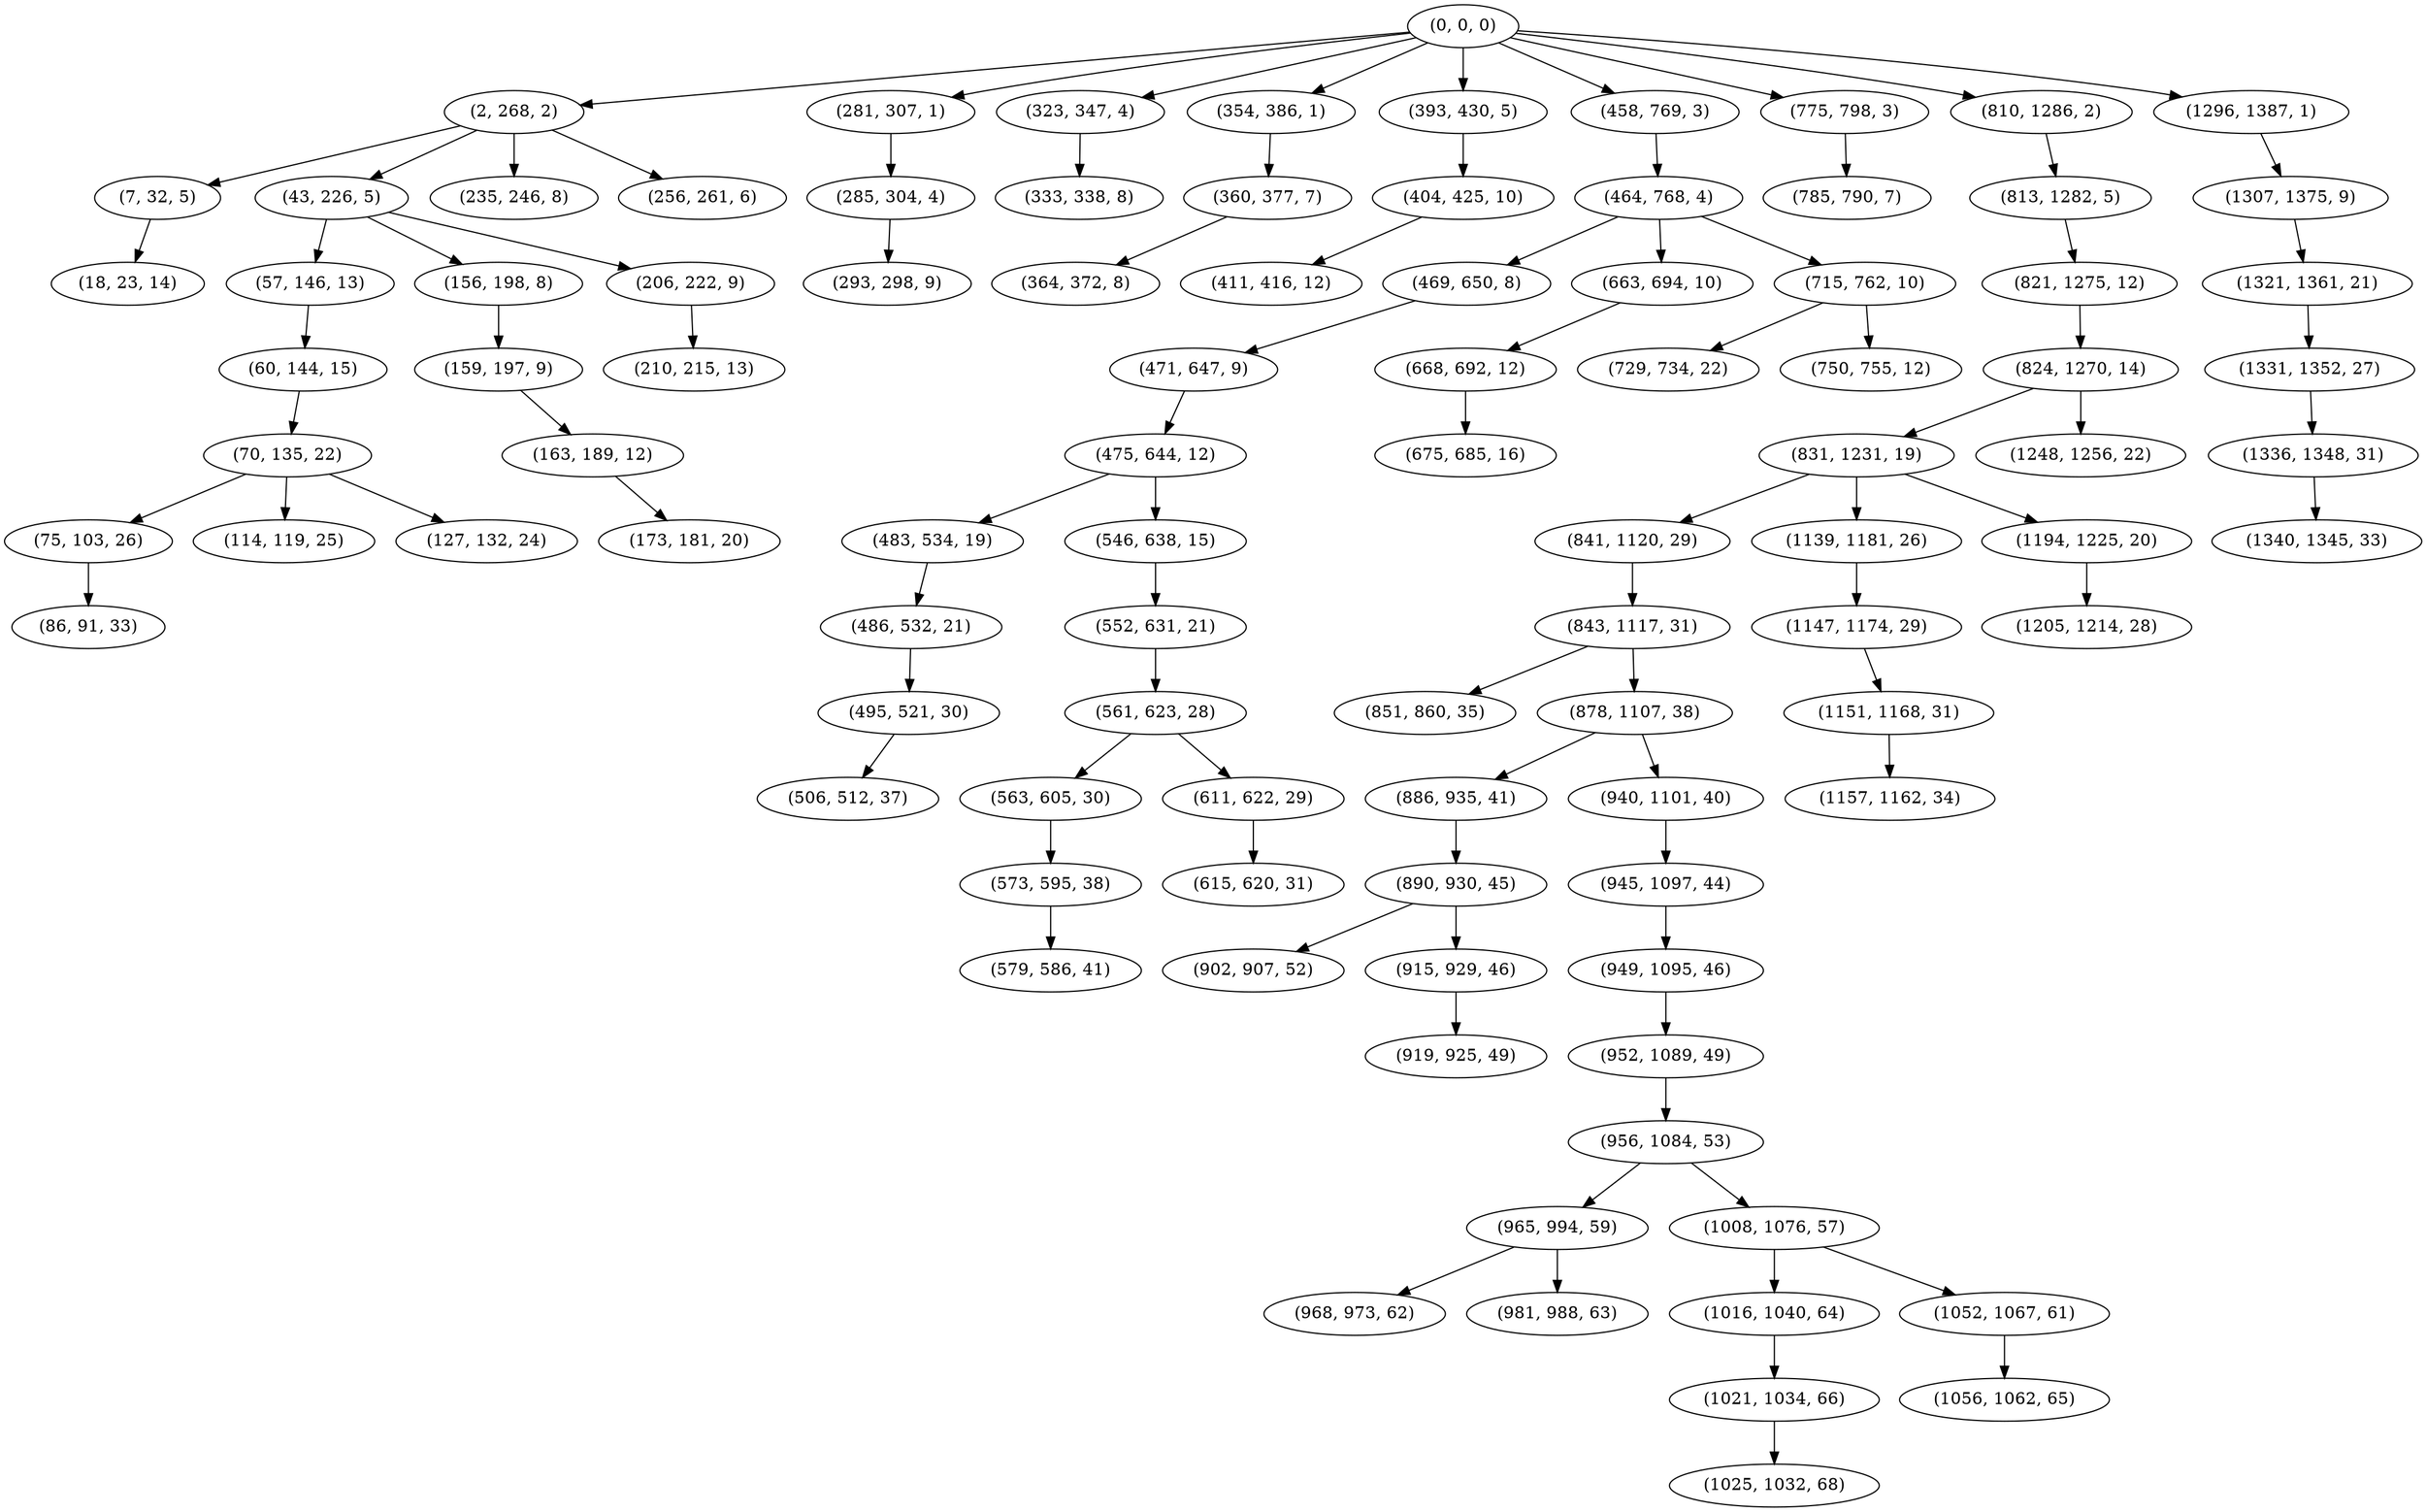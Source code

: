 digraph tree {
    "(0, 0, 0)";
    "(2, 268, 2)";
    "(7, 32, 5)";
    "(18, 23, 14)";
    "(43, 226, 5)";
    "(57, 146, 13)";
    "(60, 144, 15)";
    "(70, 135, 22)";
    "(75, 103, 26)";
    "(86, 91, 33)";
    "(114, 119, 25)";
    "(127, 132, 24)";
    "(156, 198, 8)";
    "(159, 197, 9)";
    "(163, 189, 12)";
    "(173, 181, 20)";
    "(206, 222, 9)";
    "(210, 215, 13)";
    "(235, 246, 8)";
    "(256, 261, 6)";
    "(281, 307, 1)";
    "(285, 304, 4)";
    "(293, 298, 9)";
    "(323, 347, 4)";
    "(333, 338, 8)";
    "(354, 386, 1)";
    "(360, 377, 7)";
    "(364, 372, 8)";
    "(393, 430, 5)";
    "(404, 425, 10)";
    "(411, 416, 12)";
    "(458, 769, 3)";
    "(464, 768, 4)";
    "(469, 650, 8)";
    "(471, 647, 9)";
    "(475, 644, 12)";
    "(483, 534, 19)";
    "(486, 532, 21)";
    "(495, 521, 30)";
    "(506, 512, 37)";
    "(546, 638, 15)";
    "(552, 631, 21)";
    "(561, 623, 28)";
    "(563, 605, 30)";
    "(573, 595, 38)";
    "(579, 586, 41)";
    "(611, 622, 29)";
    "(615, 620, 31)";
    "(663, 694, 10)";
    "(668, 692, 12)";
    "(675, 685, 16)";
    "(715, 762, 10)";
    "(729, 734, 22)";
    "(750, 755, 12)";
    "(775, 798, 3)";
    "(785, 790, 7)";
    "(810, 1286, 2)";
    "(813, 1282, 5)";
    "(821, 1275, 12)";
    "(824, 1270, 14)";
    "(831, 1231, 19)";
    "(841, 1120, 29)";
    "(843, 1117, 31)";
    "(851, 860, 35)";
    "(878, 1107, 38)";
    "(886, 935, 41)";
    "(890, 930, 45)";
    "(902, 907, 52)";
    "(915, 929, 46)";
    "(919, 925, 49)";
    "(940, 1101, 40)";
    "(945, 1097, 44)";
    "(949, 1095, 46)";
    "(952, 1089, 49)";
    "(956, 1084, 53)";
    "(965, 994, 59)";
    "(968, 973, 62)";
    "(981, 988, 63)";
    "(1008, 1076, 57)";
    "(1016, 1040, 64)";
    "(1021, 1034, 66)";
    "(1025, 1032, 68)";
    "(1052, 1067, 61)";
    "(1056, 1062, 65)";
    "(1139, 1181, 26)";
    "(1147, 1174, 29)";
    "(1151, 1168, 31)";
    "(1157, 1162, 34)";
    "(1194, 1225, 20)";
    "(1205, 1214, 28)";
    "(1248, 1256, 22)";
    "(1296, 1387, 1)";
    "(1307, 1375, 9)";
    "(1321, 1361, 21)";
    "(1331, 1352, 27)";
    "(1336, 1348, 31)";
    "(1340, 1345, 33)";
    "(0, 0, 0)" -> "(2, 268, 2)";
    "(0, 0, 0)" -> "(281, 307, 1)";
    "(0, 0, 0)" -> "(323, 347, 4)";
    "(0, 0, 0)" -> "(354, 386, 1)";
    "(0, 0, 0)" -> "(393, 430, 5)";
    "(0, 0, 0)" -> "(458, 769, 3)";
    "(0, 0, 0)" -> "(775, 798, 3)";
    "(0, 0, 0)" -> "(810, 1286, 2)";
    "(0, 0, 0)" -> "(1296, 1387, 1)";
    "(2, 268, 2)" -> "(7, 32, 5)";
    "(2, 268, 2)" -> "(43, 226, 5)";
    "(2, 268, 2)" -> "(235, 246, 8)";
    "(2, 268, 2)" -> "(256, 261, 6)";
    "(7, 32, 5)" -> "(18, 23, 14)";
    "(43, 226, 5)" -> "(57, 146, 13)";
    "(43, 226, 5)" -> "(156, 198, 8)";
    "(43, 226, 5)" -> "(206, 222, 9)";
    "(57, 146, 13)" -> "(60, 144, 15)";
    "(60, 144, 15)" -> "(70, 135, 22)";
    "(70, 135, 22)" -> "(75, 103, 26)";
    "(70, 135, 22)" -> "(114, 119, 25)";
    "(70, 135, 22)" -> "(127, 132, 24)";
    "(75, 103, 26)" -> "(86, 91, 33)";
    "(156, 198, 8)" -> "(159, 197, 9)";
    "(159, 197, 9)" -> "(163, 189, 12)";
    "(163, 189, 12)" -> "(173, 181, 20)";
    "(206, 222, 9)" -> "(210, 215, 13)";
    "(281, 307, 1)" -> "(285, 304, 4)";
    "(285, 304, 4)" -> "(293, 298, 9)";
    "(323, 347, 4)" -> "(333, 338, 8)";
    "(354, 386, 1)" -> "(360, 377, 7)";
    "(360, 377, 7)" -> "(364, 372, 8)";
    "(393, 430, 5)" -> "(404, 425, 10)";
    "(404, 425, 10)" -> "(411, 416, 12)";
    "(458, 769, 3)" -> "(464, 768, 4)";
    "(464, 768, 4)" -> "(469, 650, 8)";
    "(464, 768, 4)" -> "(663, 694, 10)";
    "(464, 768, 4)" -> "(715, 762, 10)";
    "(469, 650, 8)" -> "(471, 647, 9)";
    "(471, 647, 9)" -> "(475, 644, 12)";
    "(475, 644, 12)" -> "(483, 534, 19)";
    "(475, 644, 12)" -> "(546, 638, 15)";
    "(483, 534, 19)" -> "(486, 532, 21)";
    "(486, 532, 21)" -> "(495, 521, 30)";
    "(495, 521, 30)" -> "(506, 512, 37)";
    "(546, 638, 15)" -> "(552, 631, 21)";
    "(552, 631, 21)" -> "(561, 623, 28)";
    "(561, 623, 28)" -> "(563, 605, 30)";
    "(561, 623, 28)" -> "(611, 622, 29)";
    "(563, 605, 30)" -> "(573, 595, 38)";
    "(573, 595, 38)" -> "(579, 586, 41)";
    "(611, 622, 29)" -> "(615, 620, 31)";
    "(663, 694, 10)" -> "(668, 692, 12)";
    "(668, 692, 12)" -> "(675, 685, 16)";
    "(715, 762, 10)" -> "(729, 734, 22)";
    "(715, 762, 10)" -> "(750, 755, 12)";
    "(775, 798, 3)" -> "(785, 790, 7)";
    "(810, 1286, 2)" -> "(813, 1282, 5)";
    "(813, 1282, 5)" -> "(821, 1275, 12)";
    "(821, 1275, 12)" -> "(824, 1270, 14)";
    "(824, 1270, 14)" -> "(831, 1231, 19)";
    "(824, 1270, 14)" -> "(1248, 1256, 22)";
    "(831, 1231, 19)" -> "(841, 1120, 29)";
    "(831, 1231, 19)" -> "(1139, 1181, 26)";
    "(831, 1231, 19)" -> "(1194, 1225, 20)";
    "(841, 1120, 29)" -> "(843, 1117, 31)";
    "(843, 1117, 31)" -> "(851, 860, 35)";
    "(843, 1117, 31)" -> "(878, 1107, 38)";
    "(878, 1107, 38)" -> "(886, 935, 41)";
    "(878, 1107, 38)" -> "(940, 1101, 40)";
    "(886, 935, 41)" -> "(890, 930, 45)";
    "(890, 930, 45)" -> "(902, 907, 52)";
    "(890, 930, 45)" -> "(915, 929, 46)";
    "(915, 929, 46)" -> "(919, 925, 49)";
    "(940, 1101, 40)" -> "(945, 1097, 44)";
    "(945, 1097, 44)" -> "(949, 1095, 46)";
    "(949, 1095, 46)" -> "(952, 1089, 49)";
    "(952, 1089, 49)" -> "(956, 1084, 53)";
    "(956, 1084, 53)" -> "(965, 994, 59)";
    "(956, 1084, 53)" -> "(1008, 1076, 57)";
    "(965, 994, 59)" -> "(968, 973, 62)";
    "(965, 994, 59)" -> "(981, 988, 63)";
    "(1008, 1076, 57)" -> "(1016, 1040, 64)";
    "(1008, 1076, 57)" -> "(1052, 1067, 61)";
    "(1016, 1040, 64)" -> "(1021, 1034, 66)";
    "(1021, 1034, 66)" -> "(1025, 1032, 68)";
    "(1052, 1067, 61)" -> "(1056, 1062, 65)";
    "(1139, 1181, 26)" -> "(1147, 1174, 29)";
    "(1147, 1174, 29)" -> "(1151, 1168, 31)";
    "(1151, 1168, 31)" -> "(1157, 1162, 34)";
    "(1194, 1225, 20)" -> "(1205, 1214, 28)";
    "(1296, 1387, 1)" -> "(1307, 1375, 9)";
    "(1307, 1375, 9)" -> "(1321, 1361, 21)";
    "(1321, 1361, 21)" -> "(1331, 1352, 27)";
    "(1331, 1352, 27)" -> "(1336, 1348, 31)";
    "(1336, 1348, 31)" -> "(1340, 1345, 33)";
}
